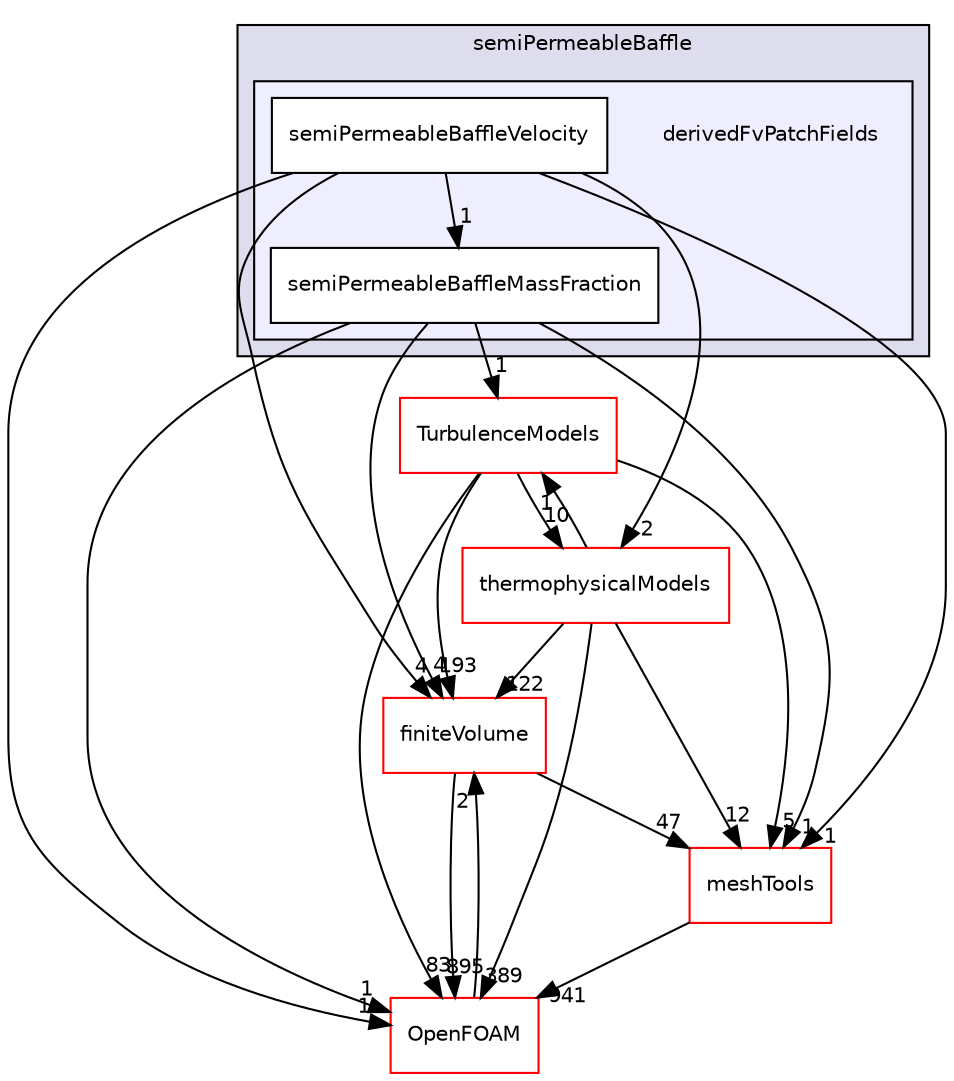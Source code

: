 digraph "src/semiPermeableBaffle/derivedFvPatchFields" {
  bgcolor=transparent;
  compound=true
  node [ fontsize="10", fontname="Helvetica"];
  edge [ labelfontsize="10", labelfontname="Helvetica"];
  subgraph clusterdir_d5280a6692c0ca567105fd6efa28a4f2 {
    graph [ bgcolor="#ddddee", pencolor="black", label="semiPermeableBaffle" fontname="Helvetica", fontsize="10", URL="dir_d5280a6692c0ca567105fd6efa28a4f2.html"]
  subgraph clusterdir_fe7fddcee1e475f41835178dee7a4441 {
    graph [ bgcolor="#eeeeff", pencolor="black", label="" URL="dir_fe7fddcee1e475f41835178dee7a4441.html"];
    dir_fe7fddcee1e475f41835178dee7a4441 [shape=plaintext label="derivedFvPatchFields"];
    dir_4313a3ee3b1c778f1018ba84393c9996 [shape=box label="semiPermeableBaffleMassFraction" color="black" fillcolor="white" style="filled" URL="dir_4313a3ee3b1c778f1018ba84393c9996.html"];
    dir_09b5847833bf4aac071111ac7a037f13 [shape=box label="semiPermeableBaffleVelocity" color="black" fillcolor="white" style="filled" URL="dir_09b5847833bf4aac071111ac7a037f13.html"];
  }
  }
  dir_9bd15774b555cf7259a6fa18f99fe99b [shape=box label="finiteVolume" color="red" URL="dir_9bd15774b555cf7259a6fa18f99fe99b.html"];
  dir_ae30ad0bef50cf391b24c614251bb9fd [shape=box label="meshTools" color="red" URL="dir_ae30ad0bef50cf391b24c614251bb9fd.html"];
  dir_1eda626aeac0f0ad2848c36acaa5d501 [shape=box label="TurbulenceModels" color="red" URL="dir_1eda626aeac0f0ad2848c36acaa5d501.html"];
  dir_2778d089ec5c4f66810b11f753867003 [shape=box label="thermophysicalModels" color="red" URL="dir_2778d089ec5c4f66810b11f753867003.html"];
  dir_c5473ff19b20e6ec4dfe5c310b3778a8 [shape=box label="OpenFOAM" color="red" URL="dir_c5473ff19b20e6ec4dfe5c310b3778a8.html"];
  dir_9bd15774b555cf7259a6fa18f99fe99b->dir_ae30ad0bef50cf391b24c614251bb9fd [headlabel="47", labeldistance=1.5 headhref="dir_000814_001949.html"];
  dir_9bd15774b555cf7259a6fa18f99fe99b->dir_c5473ff19b20e6ec4dfe5c310b3778a8 [headlabel="895", labeldistance=1.5 headhref="dir_000814_002151.html"];
  dir_ae30ad0bef50cf391b24c614251bb9fd->dir_c5473ff19b20e6ec4dfe5c310b3778a8 [headlabel="941", labeldistance=1.5 headhref="dir_001949_002151.html"];
  dir_09b5847833bf4aac071111ac7a037f13->dir_9bd15774b555cf7259a6fa18f99fe99b [headlabel="4", labeldistance=1.5 headhref="dir_003603_000814.html"];
  dir_09b5847833bf4aac071111ac7a037f13->dir_ae30ad0bef50cf391b24c614251bb9fd [headlabel="1", labeldistance=1.5 headhref="dir_003603_001949.html"];
  dir_09b5847833bf4aac071111ac7a037f13->dir_2778d089ec5c4f66810b11f753867003 [headlabel="2", labeldistance=1.5 headhref="dir_003603_001225.html"];
  dir_09b5847833bf4aac071111ac7a037f13->dir_4313a3ee3b1c778f1018ba84393c9996 [headlabel="1", labeldistance=1.5 headhref="dir_003603_003602.html"];
  dir_09b5847833bf4aac071111ac7a037f13->dir_c5473ff19b20e6ec4dfe5c310b3778a8 [headlabel="1", labeldistance=1.5 headhref="dir_003603_002151.html"];
  dir_1eda626aeac0f0ad2848c36acaa5d501->dir_9bd15774b555cf7259a6fa18f99fe99b [headlabel="193", labeldistance=1.5 headhref="dir_002933_000814.html"];
  dir_1eda626aeac0f0ad2848c36acaa5d501->dir_ae30ad0bef50cf391b24c614251bb9fd [headlabel="5", labeldistance=1.5 headhref="dir_002933_001949.html"];
  dir_1eda626aeac0f0ad2848c36acaa5d501->dir_2778d089ec5c4f66810b11f753867003 [headlabel="10", labeldistance=1.5 headhref="dir_002933_001225.html"];
  dir_1eda626aeac0f0ad2848c36acaa5d501->dir_c5473ff19b20e6ec4dfe5c310b3778a8 [headlabel="83", labeldistance=1.5 headhref="dir_002933_002151.html"];
  dir_2778d089ec5c4f66810b11f753867003->dir_9bd15774b555cf7259a6fa18f99fe99b [headlabel="122", labeldistance=1.5 headhref="dir_001225_000814.html"];
  dir_2778d089ec5c4f66810b11f753867003->dir_ae30ad0bef50cf391b24c614251bb9fd [headlabel="12", labeldistance=1.5 headhref="dir_001225_001949.html"];
  dir_2778d089ec5c4f66810b11f753867003->dir_1eda626aeac0f0ad2848c36acaa5d501 [headlabel="1", labeldistance=1.5 headhref="dir_001225_002933.html"];
  dir_2778d089ec5c4f66810b11f753867003->dir_c5473ff19b20e6ec4dfe5c310b3778a8 [headlabel="389", labeldistance=1.5 headhref="dir_001225_002151.html"];
  dir_4313a3ee3b1c778f1018ba84393c9996->dir_9bd15774b555cf7259a6fa18f99fe99b [headlabel="4", labeldistance=1.5 headhref="dir_003602_000814.html"];
  dir_4313a3ee3b1c778f1018ba84393c9996->dir_ae30ad0bef50cf391b24c614251bb9fd [headlabel="1", labeldistance=1.5 headhref="dir_003602_001949.html"];
  dir_4313a3ee3b1c778f1018ba84393c9996->dir_1eda626aeac0f0ad2848c36acaa5d501 [headlabel="1", labeldistance=1.5 headhref="dir_003602_002933.html"];
  dir_4313a3ee3b1c778f1018ba84393c9996->dir_c5473ff19b20e6ec4dfe5c310b3778a8 [headlabel="1", labeldistance=1.5 headhref="dir_003602_002151.html"];
  dir_c5473ff19b20e6ec4dfe5c310b3778a8->dir_9bd15774b555cf7259a6fa18f99fe99b [headlabel="2", labeldistance=1.5 headhref="dir_002151_000814.html"];
}
